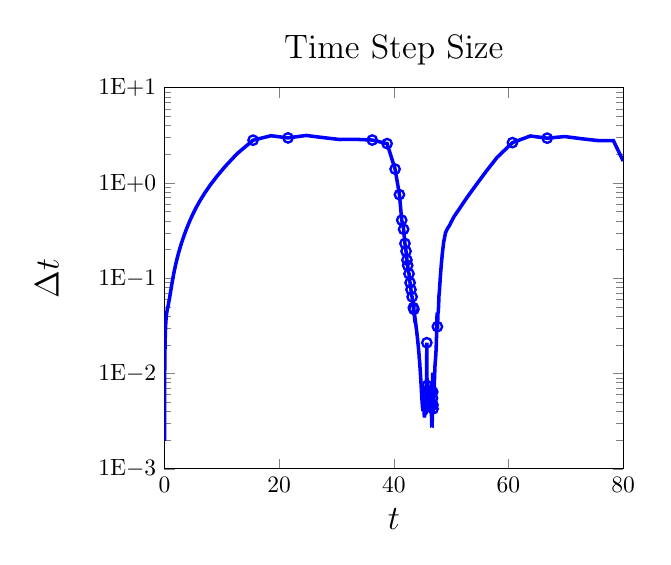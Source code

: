 \begin{tikzpicture}[scale=0.85]

\begin{axis}[
  xmin = 0,
  xmax = 80,
  xtick = {0,20,40,60,80},
  xticklabels = {$0$,$20$,$40$,$60$,$80$},
  xlabel = $t$,
  ymode = log,
  ymin = 1E-3,
  ymax = 1E1,
  ytick = {1E-3,1E-2,1E-1,1E0,1E1},
  yticklabels = {$1$E$-3$,$1$E$-2$,$1$E$-1$,$1$E$+0$,$1$E$+1$},
  ylabel = {$\Delta t$},
  ylabel style = {yshift = 10pt},
  label style = {font=\Large},
  title = {\Large{Time Step Size}}
  ]

% adaptive time step size
\addplot [mark=none,blue,line width=1.5] table{
2.069e-03 2.069e-03
4.032e-03 1.963e-03
6.826e-03 2.793e-03
1.08e-02 3.975e-03
1.608e-02 5.278e-03
2.265e-02 6.574e-03
3.088e-02 8.224e-03
4.093e-02 1.005e-02
5.316e-02 1.224e-02
6.783e-02 1.466e-02
8.525e-02 1.742e-02
1.056e-01 2.039e-02
1.292e-01 2.355e-02
1.56e-01 2.677e-02
1.859e-01 2.997e-02
2.189e-01 3.3e-02
2.548e-01 3.582e-02
2.931e-01 3.837e-02
3.338e-01 4.064e-02
3.764e-01 4.267e-02
4.209e-01 4.45e-02
4.671e-01 4.621e-02
5.15e-01 4.786e-02
5.639e-01 4.894e-02
6.144e-01 5.043e-02
6.669e-01 5.256e-02
7.216e-01 5.468e-02
7.786e-01 5.702e-02
8.383e-01 5.97e-02
9.011e-01 6.273e-02
9.672e-01 6.616e-02
1.037e+00 7.006e-02
1.112e+00 7.45e-02
1.192e+00 7.985e-02
1.278e+00 8.61e-02
1.37e+00 9.254e-02
1.47e+00 9.992e-02
1.579e+00 1.084e-01
1.696e+00 1.178e-01
1.825e+00 1.283e-01
1.965e+00 1.401e-01
2.118e+00 1.533e-01
2.286e+00 1.682e-01
2.471e+00 1.851e-01
2.676e+00 2.044e-01
2.902e+00 2.266e-01
3.155e+00 2.525e-01
3.438e+00 2.829e-01
3.757e+00 3.189e-01
4.119e+00 3.622e-01
4.533e+00 4.145e-01
5.012e+00 4.785e-01
5.569e+00 5.574e-01
6.225e+00 6.558e-01
7.006e+00 7.807e-01
7.95e+00 9.441e-01
9.118e+00 1.168e+00
1.062e+01 1.498e+00
1.264e+01 2.022e+00
1.545e+01 2.81e+00
1.858e+01 3.131e+00
2.155e+01 2.97e+00
2.47e+01 3.152e+00
2.769e+01 2.991e+00
3.055e+01 2.858e+00
3.342e+01 2.869e+00
3.624e+01 2.82e+00
3.883e+01 2.586e+00
4.022e+01 1.397e+00
4.098e+01 7.541e-01
4.138e+01 4.072e-01
4.171e+01 3.262e-01
4.194e+01 2.316e-01
4.213e+01 1.919e-01
4.229e+01 1.551e-01
4.242e+01 1.361e-01
4.254e+01 1.174e-01
4.265e+01 1.114e-01
4.275e+01 9.454e-02
4.284e+01 8.969e-02
4.292e+01 8.006e-02
4.299e+01 7.595e-02
4.306e+01 6.809e-02
4.313e+01 6.46e-02
4.319e+01 6.38e-02
4.325e+01 5.778e-02
4.33e+01 5.481e-02
4.336e+01 5.475e-02
4.341e+01 4.908e-02
4.345e+01 4.656e-02
4.35e+01 4.711e-02
4.354e+01 4.28e-02
4.358e+01 4.06e-02
4.362e+01 4.124e-02
4.367e+01 3.975e-02
4.37e+01 3.787e-02
4.374e+01 3.647e-02
4.377e+01 3.513e-02
4.381e+01 3.385e-02
4.384e+01 3.266e-02
4.387e+01 3.155e-02
4.39e+01 3.049e-02
4.393e+01 2.95e-02
4.396e+01 2.855e-02
4.399e+01 2.766e-02
4.402e+01 2.681e-02
4.404e+01 2.599e-02
4.407e+01 2.522e-02
4.409e+01 2.447e-02
4.412e+01 2.376e-02
4.414e+01 2.308e-02
4.416e+01 2.242e-02
4.418e+01 2.179e-02
4.42e+01 2.118e-02
4.422e+01 2.059e-02
4.424e+01 2.002e-02
4.426e+01 1.947e-02
4.428e+01 1.894e-02
4.43e+01 1.842e-02
4.432e+01 1.792e-02
4.434e+01 1.744e-02
4.435e+01 1.697e-02
4.437e+01 1.652e-02
4.439e+01 1.607e-02
4.44e+01 1.564e-02
4.442e+01 1.521e-02
4.443e+01 1.48e-02
4.444e+01 1.441e-02
4.446e+01 1.429e-02
4.447e+01 1.4e-02
4.449e+01 1.361e-02
4.45e+01 1.328e-02
4.451e+01 1.297e-02
4.453e+01 1.265e-02
4.454e+01 1.235e-02
4.455e+01 1.206e-02
4.456e+01 1.178e-02
4.457e+01 1.15e-02
4.458e+01 1.124e-02
4.46e+01 1.098e-02
4.461e+01 1.073e-02
4.462e+01 1.049e-02
4.463e+01 1.026e-02
4.464e+01 1.003e-02
4.465e+01 9.815e-03
4.466e+01 9.603e-03
4.467e+01 9.398e-03
4.468e+01 9.199e-03
4.468e+01 9.007e-03
4.469e+01 8.864e-03
4.47e+01 8.713e-03
4.471e+01 8.523e-03
4.472e+01 8.354e-03
4.473e+01 8.195e-03
4.473e+01 8.037e-03
4.474e+01 7.884e-03
4.475e+01 7.737e-03
4.476e+01 7.594e-03
4.477e+01 7.456e-03
4.477e+01 7.322e-03
4.478e+01 7.193e-03
4.479e+01 7.067e-03
4.479e+01 6.946e-03
4.48e+01 6.828e-03
4.481e+01 6.714e-03
4.481e+01 6.604e-03
4.482e+01 6.497e-03
4.483e+01 6.394e-03
4.483e+01 6.295e-03
4.484e+01 6.198e-03
4.485e+01 6.105e-03
4.485e+01 6.015e-03
4.486e+01 5.927e-03
4.486e+01 5.843e-03
4.487e+01 5.761e-03
4.487e+01 5.683e-03
4.488e+01 5.606e-03
4.489e+01 5.61e-03
4.489e+01 5.57e-03
4.49e+01 5.476e-03
4.49e+01 5.407e-03
4.491e+01 5.35e-03
4.491e+01 5.288e-03
4.492e+01 5.228e-03
4.492e+01 5.172e-03
4.493e+01 5.117e-03
4.493e+01 5.064e-03
4.494e+01 5.014e-03
4.494e+01 4.965e-03
4.495e+01 4.918e-03
4.495e+01 4.873e-03
4.496e+01 4.83e-03
4.496e+01 4.788e-03
4.497e+01 4.748e-03
4.497e+01 4.682e-03
4.498e+01 4.629e-03
4.498e+01 4.626e-03
4.499e+01 4.623e-03
4.499e+01 4.579e-03
4.5e+01 4.543e-03
4.5e+01 4.514e-03
4.5e+01 4.504e-03
4.501e+01 4.495e-03
4.501e+01 4.471e-03
4.502e+01 4.427e-03
4.502e+01 4.39e-03
4.503e+01 4.378e-03
4.503e+01 4.363e-03
4.504e+01 4.344e-03
4.504e+01 4.328e-03
4.505e+01 4.315e-03
4.505e+01 4.303e-03
4.505e+01 4.291e-03
4.506e+01 4.279e-03
4.506e+01 4.27e-03
4.507e+01 4.265e-03
4.507e+01 4.26e-03
4.508e+01 4.257e-03
4.508e+01 4.255e-03
4.508e+01 4.255e-03
4.509e+01 4.257e-03
4.509e+01 4.261e-03
4.51e+01 4.266e-03
4.51e+01 4.274e-03
4.51e+01 4.283e-03
4.511e+01 4.294e-03
4.511e+01 4.307e-03
4.512e+01 4.322e-03
4.512e+01 4.34e-03
4.513e+01 4.359e-03
4.513e+01 4.381e-03
4.513e+01 4.382e-03
4.514e+01 4.365e-03
4.514e+01 4.399e-03
4.515e+01 4.437e-03
4.515e+01 4.46e-03
4.516e+01 4.486e-03
4.516e+01 4.52e-03
4.517e+01 4.555e-03
4.517e+01 4.59e-03
4.518e+01 4.627e-03
4.518e+01 4.666e-03
4.519e+01 4.705e-03
4.519e+01 4.744e-03
4.519e+01 4.782e-03
4.52e+01 4.818e-03
4.52e+01 4.851e-03
4.521e+01 4.879e-03
4.521e+01 4.9e-03
4.522e+01 4.912e-03
4.522e+01 4.914e-03
4.523e+01 4.895e-03
4.523e+01 4.867e-03
4.524e+01 4.831e-03
4.524e+01 4.778e-03
4.525e+01 4.712e-03
4.525e+01 4.635e-03
4.526e+01 4.552e-03
4.526e+01 4.463e-03
4.527e+01 4.372e-03
4.527e+01 4.282e-03
4.527e+01 4.195e-03
4.528e+01 4.112e-03
4.528e+01 4.035e-03
4.529e+01 3.965e-03
4.529e+01 3.901e-03
4.529e+01 3.845e-03
4.53e+01 3.795e-03
4.53e+01 3.752e-03
4.53e+01 3.716e-03
4.531e+01 3.685e-03
4.531e+01 3.66e-03
4.532e+01 3.64e-03
4.532e+01 3.624e-03
4.532e+01 3.612e-03
4.533e+01 3.605e-03
4.533e+01 3.6e-03
4.533e+01 3.598e-03
4.534e+01 3.598e-03
4.534e+01 3.601e-03
4.535e+01 3.605e-03
4.535e+01 3.61e-03
4.535e+01 3.617e-03
4.536e+01 3.624e-03
4.536e+01 3.632e-03
4.536e+01 3.641e-03
4.537e+01 3.649e-03
4.537e+01 3.658e-03
4.537e+01 3.667e-03
4.538e+01 3.676e-03
4.538e+01 3.686e-03
4.538e+01 3.695e-03
4.539e+01 3.704e-03
4.539e+01 3.713e-03
4.54e+01 3.722e-03
4.54e+01 3.732e-03
4.54e+01 3.741e-03
4.541e+01 3.75e-03
4.541e+01 3.76e-03
4.542e+01 3.77e-03
4.542e+01 3.78e-03
4.542e+01 3.79e-03
4.543e+01 3.801e-03
4.543e+01 3.812e-03
4.543e+01 3.824e-03
4.544e+01 3.836e-03
4.544e+01 3.848e-03
4.545e+01 3.861e-03
4.545e+01 3.874e-03
4.545e+01 3.888e-03
4.546e+01 3.903e-03
4.546e+01 3.918e-03
4.546e+01 3.934e-03
4.547e+01 3.95e-03
4.547e+01 3.968e-03
4.548e+01 3.986e-03
4.548e+01 4.006e-03
4.548e+01 4.026e-03
4.549e+01 4.047e-03
4.549e+01 4.069e-03
4.55e+01 4.093e-03
4.55e+01 4.117e-03
4.551e+01 4.142e-03
4.551e+01 4.169e-03
4.551e+01 4.196e-03
4.552e+01 4.224e-03
4.552e+01 4.255e-03
4.553e+01 4.286e-03
4.553e+01 4.319e-03
4.553e+01 4.354e-03
4.554e+01 4.39e-03
4.554e+01 4.429e-03
4.555e+01 4.47e-03
4.555e+01 4.513e-03
4.556e+01 4.559e-03
4.556e+01 4.607e-03
4.557e+01 4.658e-03
4.557e+01 4.712e-03
4.558e+01 4.77e-03
4.558e+01 4.832e-03
4.559e+01 4.898e-03
4.559e+01 4.968e-03
4.56e+01 5.044e-03
4.56e+01 5.126e-03
4.561e+01 5.214e-03
4.561e+01 5.309e-03
4.562e+01 5.413e-03
4.562e+01 5.526e-03
4.563e+01 5.651e-03
4.563e+01 5.788e-03
4.564e+01 5.941e-03
4.565e+01 6.113e-03
4.565e+01 6.306e-03
4.566e+01 6.527e-03
4.567e+01 6.783e-03
4.567e+01 7.083e-03
4.568e+01 7.442e-03
4.569e+01 7.882e-03
4.57e+01 8.438e-03
4.571e+01 9.172e-03
4.572e+01 1.02e-02
4.573e+01 1.181e-02
4.574e+01 1.479e-02
4.576e+01 2.104e-02
4.577e+01 6.61e-03
4.578e+01 6.271e-03
4.579e+01 8.924e-03
4.579e+01 7.996e-03
4.58e+01 7.585e-03
4.581e+01 7.465e-03
4.582e+01 7.082e-03
4.582e+01 6.848e-03
4.583e+01 6.662e-03
4.584e+01 6.412e-03
4.584e+01 6.185e-03
4.585e+01 6.034e-03
4.585e+01 5.911e-03
4.586e+01 5.779e-03
4.587e+01 5.654e-03
4.587e+01 5.552e-03
4.588e+01 5.464e-03
4.588e+01 5.378e-03
4.589e+01 5.296e-03
4.589e+01 5.224e-03
4.59e+01 5.159e-03
4.59e+01 5.097e-03
4.591e+01 5.039e-03
4.591e+01 4.985e-03
4.592e+01 4.936e-03
4.592e+01 4.89e-03
4.593e+01 4.846e-03
4.593e+01 4.806e-03
4.594e+01 4.769e-03
4.594e+01 4.734e-03
4.595e+01 4.701e-03
4.595e+01 4.67e-03
4.596e+01 4.642e-03
4.596e+01 4.616e-03
4.596e+01 4.592e-03
4.597e+01 4.569e-03
4.597e+01 4.549e-03
4.598e+01 4.53e-03
4.598e+01 4.513e-03
4.599e+01 4.497e-03
4.599e+01 4.483e-03
4.6e+01 4.47e-03
4.6e+01 4.459e-03
4.601e+01 4.449e-03
4.601e+01 4.441e-03
4.601e+01 4.435e-03
4.602e+01 4.429e-03
4.602e+01 4.423e-03
4.603e+01 4.418e-03
4.603e+01 4.412e-03
4.604e+01 4.407e-03
4.604e+01 4.404e-03
4.604e+01 4.402e-03
4.605e+01 4.402e-03
4.605e+01 4.402e-03
4.606e+01 4.405e-03
4.606e+01 4.421e-03
4.607e+01 4.412e-03
4.607e+01 4.402e-03
4.608e+01 4.415e-03
4.608e+01 4.43e-03
4.609e+01 4.438e-03
4.609e+01 4.444e-03
4.609e+01 4.452e-03
4.61e+01 4.459e-03
4.61e+01 4.469e-03
4.611e+01 4.482e-03
4.611e+01 4.497e-03
4.612e+01 4.511e-03
4.612e+01 4.528e-03
4.612e+01 4.546e-03
4.613e+01 4.565e-03
4.613e+01 4.585e-03
4.614e+01 4.607e-03
4.614e+01 4.631e-03
4.615e+01 4.655e-03
4.615e+01 4.671e-03
4.616e+01 4.693e-03
4.616e+01 4.769e-03
4.617e+01 4.863e-03
4.617e+01 4.919e-03
4.618e+01 4.963e-03
4.618e+01 5.028e-03
4.619e+01 5.106e-03
4.619e+01 5.186e-03
4.62e+01 5.274e-03
4.62e+01 5.378e-03
4.621e+01 5.498e-03
4.621e+01 5.634e-03
4.622e+01 5.747e-03
4.623e+01 5.784e-03
4.623e+01 5.74e-03
4.624e+01 5.724e-03
4.624e+01 5.705e-03
4.625e+01 5.703e-03
4.625e+01 5.691e-03
4.626e+01 5.687e-03
4.627e+01 5.683e-03
4.627e+01 5.686e-03
4.628e+01 5.691e-03
4.628e+01 5.699e-03
4.629e+01 5.71e-03
4.629e+01 5.721e-03
4.63e+01 5.747e-03
4.63e+01 5.777e-03
4.631e+01 5.797e-03
4.632e+01 5.823e-03
4.632e+01 5.853e-03
4.633e+01 5.886e-03
4.633e+01 5.923e-03
4.634e+01 5.964e-03
4.635e+01 6.007e-03
4.635e+01 6.054e-03
4.636e+01 6.104e-03
4.636e+01 6.157e-03
4.637e+01 6.212e-03
4.638e+01 6.269e-03
4.638e+01 6.215e-03
4.639e+01 6.073e-03
4.64e+01 5.956e-03
4.64e+01 5.874e-03
4.641e+01 5.82e-03
4.641e+01 5.899e-03
4.642e+01 5.899e-03
4.643e+01 5.923e-03
4.643e+01 6.075e-03
4.644e+01 6.011e-03
4.644e+01 6.223e-03
4.645e+01 6.397e-03
4.646e+01 6.699e-03
4.646e+01 7.088e-03
4.647e+01 7.24e-03
4.648e+01 7.334e-03
4.649e+01 7.455e-03
4.649e+01 7.581e-03
4.65e+01 7.718e-03
4.651e+01 7.861e-03
4.652e+01 6.633e-03
4.652e+01 6.292e-03
4.653e+01 5.633e-03
4.653e+01 5.344e-03
4.654e+01 4.849e-03
4.654e+01 4.6e-03
4.655e+01 4.637e-03
4.655e+01 4.128e-03
4.655e+01 3.916e-03
4.656e+01 4.066e-03
4.656e+01 3.737e-03
4.657e+01 3.545e-03
4.657e+01 3.685e-03
4.657e+01 3.626e-03
4.658e+01 3.468e-03
4.658e+01 3.397e-03
4.658e+01 3.344e-03
4.659e+01 3.276e-03
4.659e+01 3.216e-03
4.659e+01 3.166e-03
4.66e+01 3.118e-03
4.66e+01 3.074e-03
4.66e+01 3.035e-03
4.661e+01 2.999e-03
4.661e+01 2.966e-03
4.661e+01 2.936e-03
4.661e+01 2.909e-03
4.662e+01 2.884e-03
4.662e+01 2.861e-03
4.662e+01 2.841e-03
4.663e+01 2.823e-03
4.663e+01 2.807e-03
4.663e+01 2.793e-03
4.663e+01 2.781e-03
4.664e+01 2.771e-03
4.664e+01 2.762e-03
4.664e+01 2.756e-03
4.665e+01 2.751e-03
4.665e+01 2.748e-03
4.665e+01 2.747e-03
4.665e+01 2.748e-03
4.666e+01 2.751e-03
4.666e+01 2.755e-03
4.666e+01 2.762e-03
4.667e+01 2.77e-03
4.667e+01 2.781e-03
4.667e+01 2.794e-03
4.667e+01 2.809e-03
4.668e+01 2.827e-03
4.668e+01 2.848e-03
4.668e+01 2.871e-03
4.668e+01 2.898e-03
4.669e+01 2.928e-03
4.669e+01 2.961e-03
4.669e+01 2.998e-03
4.67e+01 3.041e-03
4.67e+01 3.088e-03
4.67e+01 3.141e-03
4.671e+01 3.2e-03
4.671e+01 3.267e-03
4.671e+01 3.343e-03
4.672e+01 3.429e-03
4.672e+01 3.527e-03
4.672e+01 3.642e-03
4.673e+01 3.743e-03
4.673e+01 3.879e-03
4.673e+01 4.075e-03
4.674e+01 4.306e-03
4.674e+01 4.586e-03
4.675e+01 4.963e-03
4.675e+01 5.497e-03
4.676e+01 6.325e-03
4.677e+01 7.891e-03
4.678e+01 1.022e-02
4.679e+01 9.102e-03
4.679e+01 6.4e-03
4.68e+01 6.071e-03
4.681e+01 5.398e-03
4.681e+01 5.121e-03
4.682e+01 5.066e-03
4.682e+01 4.863e-03
4.683e+01 4.681e-03
4.683e+01 4.554e-03
4.683e+01 4.451e-03
4.684e+01 4.37e-03
4.684e+01 4.306e-03
4.685e+01 4.255e-03
4.685e+01 4.215e-03
4.686e+01 4.183e-03
4.686e+01 4.16e-03
4.686e+01 4.143e-03
4.687e+01 4.132e-03
4.687e+01 4.127e-03
4.688e+01 4.126e-03
4.688e+01 4.129e-03
4.688e+01 4.137e-03
4.689e+01 4.149e-03
4.689e+01 4.164e-03
4.69e+01 4.183e-03
4.69e+01 4.206e-03
4.691e+01 4.232e-03
4.691e+01 4.262e-03
4.691e+01 4.296e-03
4.692e+01 4.334e-03
4.692e+01 4.375e-03
4.693e+01 4.421e-03
4.693e+01 4.471e-03
4.694e+01 4.526e-03
4.694e+01 4.585e-03
4.694e+01 4.649e-03
4.695e+01 4.718e-03
4.696e+01 4.793e-03
4.696e+01 4.873e-03
4.697e+01 4.96e-03
4.697e+01 5.053e-03
4.697e+01 5.153e-03
4.698e+01 5.261e-03
4.699e+01 5.377e-03
4.699e+01 5.501e-03
4.7e+01 5.635e-03
4.7e+01 5.78e-03
4.701e+01 5.935e-03
4.701e+01 6.102e-03
4.702e+01 6.282e-03
4.703e+01 6.474e-03
4.703e+01 6.679e-03
4.704e+01 6.899e-03
4.705e+01 7.135e-03
4.705e+01 7.387e-03
4.706e+01 7.655e-03
4.707e+01 7.942e-03
4.708e+01 8.246e-03
4.709e+01 8.568e-03
4.71e+01 8.908e-03
4.711e+01 9.264e-03
4.712e+01 9.634e-03
4.713e+01 1.002e-02
4.714e+01 1.04e-02
4.715e+01 1.08e-02
4.716e+01 1.119e-02
4.717e+01 1.157e-02
4.718e+01 1.195e-02
4.719e+01 1.231e-02
4.721e+01 1.265e-02
4.722e+01 1.299e-02
4.723e+01 1.331e-02
4.725e+01 1.363e-02
4.726e+01 1.395e-02
4.728e+01 1.429e-02
4.729e+01 1.466e-02
4.73e+01 1.507e-02
4.732e+01 1.556e-02
4.734e+01 1.613e-02
4.735e+01 1.684e-02
4.737e+01 1.772e-02
4.739e+01 1.886e-02
4.741e+01 2.036e-02
4.743e+01 2.247e-02
4.746e+01 2.557e-02
4.749e+01 3.06e-02
4.753e+01 3.995e-02
4.757e+01 4.34e-02
4.76e+01 3.102e-02
4.763e+01 2.942e-02
4.767e+01 3.872e-02
4.771e+01 4.361e-02
4.776e+01 4.431e-02
4.781e+01 5.11e-02
4.787e+01 6.497e-02
4.795e+01 7.272e-02
4.804e+01 8.85e-02
4.814e+01 1.088e-01
4.828e+01 1.387e-01
4.846e+01 1.815e-01
4.87e+01 2.4e-01
4.901e+01 2.994e-01
4.934e+01 3.308e-01
4.969e+01 3.554e-01
5.009e+01 3.982e-01
5.053e+01 4.459e-01
5.103e+01 4.928e-01
5.158e+01 5.517e-01
5.221e+01 6.289e-01
5.293e+01 7.265e-01
5.379e+01 8.566e-01
5.484e+01 1.044e+00
5.617e+01 1.34e+00
5.804e+01 1.862e+00
6.069e+01 2.65e+00
6.38e+01 3.111e+00
6.675e+01 2.951e+00
6.982e+01 3.069e+00
7.273e+01 2.912e+00
7.552e+01 2.789e+00
7.83e+01 2.78e+00
8.0e+01 1.7e+00
};


\addplot [only marks,blue,mark=o,mark size=2pt,line width=1.0] table{
1.545e+01 2.81e+00
2.155e+01 2.97e+00
3.624e+01 2.82e+00
3.883e+01 2.586e+00
4.022e+01 1.397e+00
4.098e+01 7.541e-01
4.138e+01 4.072e-01
4.171e+01 3.262e-01
4.194e+01 2.316e-01
4.213e+01 1.919e-01
4.229e+01 1.551e-01
4.242e+01 1.361e-01
4.265e+01 1.114e-01
4.284e+01 8.969e-02
4.299e+01 7.595e-02
4.319e+01 6.38e-02
4.341e+01 4.908e-02
4.35e+01 4.711e-02
4.576e+01 2.104e-02
4.577e+01 6.61e-03
4.581e+01 7.465e-03
4.585e+01 6.034e-03
4.645e+01 6.397e-03
4.655e+01 4.637e-03
4.675e+01 5.497e-03
4.679e+01 6.4e-03
4.683e+01 4.681e-03
4.685e+01 4.255e-03
4.76e+01 3.102e-02
6.069e+01 2.65e+00
6.675e+01 2.951e+00
};

% OLD RESULTS
%% adaptive time step size
%\addplot [mark=none,blue,line width=1.5] table{
%4.774e-03 4.774e-03
%9.424e-03 4.65e-03
%1.622e-02 6.794e-03
%2.614e-02 9.926e-03
%4.065e-02 1.45e-02
%6.127e-02 2.062e-02
%8.801e-02 2.674e-02
%1.215e-01 3.353e-02
%1.621e-01 4.058e-02
%2.096e-01 4.752e-02
%2.637e-01 5.406e-02
%3.238e-01 6.015e-02
%3.897e-01 6.59e-02
%4.613e-01 7.156e-02
%5.388e-01 7.746e-02
%6.227e-01 8.397e-02
%7.142e-01 9.143e-02
%8.143e-01 1.002e-01
%9.248e-01 1.105e-01
%1.047e+00 1.226e-01
%1.184e+00 1.367e-01
%1.337e+00 1.53e-01
%1.509e+00 1.72e-01
%1.703e+00 1.94e-01
%1.923e+00 2.198e-01
%2.173e+00 2.505e-01
%2.461e+00 2.873e-01
%2.793e+00 3.325e-01
%3.182e+00 3.889e-01
%3.642e+00 4.6e-01
%4.193e+00 5.51e-01
%4.861e+00 6.683e-01
%5.683e+00 8.215e-01
%6.709e+00 1.026e+00
%8.023e+00 1.314e+00
%9.786e+00 1.763e+00
%1.236e+01 2.575e+00
%1.612e+01 3.763e+00
%2.162e+01 5.497e+00
%2.965e+01 8.031e+00
%3.651e+01 6.857e+00
%4.041e+01 3.903e+00
%4.1e+01 5.861e-01
%4.135e+01 3.543e-01
%4.163e+01 2.727e-01
%4.184e+01 2.155e-01
%4.202e+01 1.789e-01
%4.217e+01 1.53e-01
%4.231e+01 1.338e-01
%4.243e+01 1.19e-01
%4.253e+01 1.073e-01
%4.263e+01 9.773e-02
%4.272e+01 8.98e-02
%4.28e+01 8.312e-02
%4.288e+01 7.74e-02
%4.295e+01 7.245e-02
%4.302e+01 6.812e-02
%4.309e+01 6.43e-02
%4.315e+01 6.09e-02
%4.321e+01 5.932e-02
%4.326e+01 5.503e-02
%4.332e+01 5.36e-02
%4.337e+01 5.023e-02
%4.341e+01 4.892e-02
%4.346e+01 4.621e-02
%4.351e+01 4.501e-02
%4.355e+01 4.277e-02
%4.359e+01 4.166e-02
%4.363e+01 3.98e-02
%4.367e+01 3.877e-02
%4.371e+01 3.719e-02
%4.374e+01 3.622e-02
%4.378e+01 3.487e-02
%4.381e+01 3.396e-02
%4.384e+01 3.278e-02
%4.388e+01 3.193e-02
%4.391e+01 3.09e-02
%4.394e+01 3.01e-02
%4.397e+01 2.918e-02
%4.399e+01 2.842e-02
%4.402e+01 2.761e-02
%4.405e+01 2.689e-02
%4.407e+01 2.616e-02
%4.41e+01 2.548e-02
%4.412e+01 2.481e-02
%4.415e+01 2.417e-02
%4.417e+01 2.418e-02
%4.42e+01 2.356e-02
%4.422e+01 2.295e-02
%4.424e+01 2.236e-02
%4.426e+01 2.179e-02
%4.429e+01 2.124e-02
%4.431e+01 2.07e-02
%4.433e+01 2.018e-02
%4.435e+01 1.968e-02
%4.436e+01 1.919e-02
%4.438e+01 1.871e-02
%4.44e+01 1.825e-02
%4.442e+01 1.78e-02
%4.444e+01 1.736e-02
%4.445e+01 1.693e-02
%4.447e+01 1.651e-02
%4.449e+01 1.61e-02
%4.45e+01 1.57e-02
%4.452e+01 1.53e-02
%4.453e+01 1.492e-02
%4.455e+01 1.455e-02
%4.456e+01 1.418e-02
%4.457e+01 1.382e-02
%4.459e+01 1.347e-02
%4.46e+01 1.312e-02
%4.462e+01 1.278e-02
%4.463e+01 1.245e-02
%4.464e+01 1.213e-02
%4.465e+01 1.151e-02
%4.466e+01 1.121e-02
%4.467e+01 1.121e-02
%4.468e+01 1.093e-02
%4.47e+01 1.065e-02
%4.471e+01 1.037e-02
%4.471e+01 1.01e-02
%4.473e+01 9.843e-03
%4.473e+01 9.592e-03
%4.474e+01 9.349e-03
%4.475e+01 9.114e-03
%4.476e+01 8.888e-03
%4.477e+01 8.67e-03
%4.478e+01 8.461e-03
%4.479e+01 8.259e-03
%4.48e+01 8.066e-03
%4.48e+01 7.88e-03
%4.481e+01 7.702e-03
%4.482e+01 7.532e-03
%4.483e+01 7.369e-03
%4.483e+01 7.212e-03
%4.484e+01 7.063e-03
%4.485e+01 6.92e-03
%4.485e+01 6.783e-03
%4.486e+01 6.653e-03
%4.487e+01 6.528e-03
%4.487e+01 6.409e-03
%4.488e+01 6.296e-03
%4.489e+01 6.187e-03
%4.489e+01 6.084e-03
%4.49e+01 5.985e-03
%4.49e+01 5.891e-03
%4.491e+01 5.801e-03
%4.492e+01 5.716e-03
%4.492e+01 5.634e-03
%4.493e+01 5.556e-03
%4.493e+01 5.482e-03
%4.494e+01 5.412e-03
%4.494e+01 5.345e-03
%4.495e+01 5.281e-03
%4.495e+01 5.221e-03
%4.496e+01 5.163e-03
%4.496e+01 5.109e-03
%4.497e+01 5.057e-03
%4.497e+01 5.008e-03
%4.498e+01 4.962e-03
%4.498e+01 4.918e-03
%4.499e+01 4.877e-03
%4.499e+01 4.839e-03
%4.5e+01 4.803e-03
%4.5e+01 4.769e-03
%4.501e+01 4.738e-03
%4.501e+01 4.709e-03
%4.502e+01 4.683e-03
%4.502e+01 4.659e-03
%4.503e+01 4.638e-03
%4.503e+01 4.618e-03
%4.504e+01 4.602e-03
%4.504e+01 4.588e-03
%4.505e+01 4.576e-03
%4.505e+01 4.567e-03
%4.505e+01 4.561e-03
%4.506e+01 4.558e-03
%4.506e+01 4.558e-03
%4.507e+01 4.561e-03
%4.507e+01 4.567e-03
%4.508e+01 4.578e-03
%4.508e+01 4.592e-03
%4.509e+01 4.611e-03
%4.509e+01 4.634e-03
%4.51e+01 4.663e-03
%4.51e+01 4.697e-03
%4.511e+01 4.738e-03
%4.511e+01 4.786e-03
%4.511e+01 4.842e-03
%4.512e+01 4.907e-03
%4.512e+01 4.981e-03
%4.513e+01 5.067e-03
%4.513e+01 5.164e-03
%4.514e+01 5.275e-03
%4.514e+01 5.399e-03
%4.515e+01 5.538e-03
%4.516e+01 5.69e-03
%4.516e+01 5.853e-03
%4.517e+01 6.024e-03
%4.518e+01 6.192e-03
%4.518e+01 6.348e-03
%4.519e+01 6.476e-03
%4.519e+01 6.56e-03
%4.52e+01 6.59e-03
%4.521e+01 6.563e-03
%4.521e+01 6.486e-03
%4.522e+01 6.373e-03
%4.523e+01 6.241e-03
%4.523e+01 6.103e-03
%4.524e+01 5.969e-03
%4.524e+01 5.845e-03
%4.525e+01 5.734e-03
%4.526e+01 5.636e-03
%4.526e+01 5.551e-03
%4.527e+01 5.479e-03
%4.527e+01 5.417e-03
%4.528e+01 5.365e-03
%4.528e+01 5.322e-03
%4.529e+01 5.286e-03
%4.529e+01 5.257e-03
%4.53e+01 5.234e-03
%4.53e+01 5.217e-03
%4.531e+01 5.204e-03
%4.531e+01 5.195e-03
%4.532e+01 5.19e-03
%4.532e+01 5.188e-03
%4.533e+01 5.19e-03
%4.534e+01 5.195e-03
%4.534e+01 5.203e-03
%4.535e+01 5.213e-03
%4.535e+01 5.226e-03
%4.536e+01 5.242e-03
%4.536e+01 5.26e-03
%4.537e+01 5.28e-03
%4.537e+01 5.303e-03
%4.538e+01 5.329e-03
%4.538e+01 5.356e-03
%4.539e+01 5.386e-03
%4.539e+01 5.419e-03
%4.54e+01 5.455e-03
%4.54e+01 5.493e-03
%4.541e+01 5.534e-03
%4.542e+01 5.579e-03
%4.542e+01 5.626e-03
%4.543e+01 5.677e-03
%4.543e+01 5.731e-03
%4.544e+01 5.79e-03
%4.544e+01 5.853e-03
%4.545e+01 5.92e-03
%4.546e+01 5.992e-03
%4.546e+01 6.07e-03
%4.547e+01 6.153e-03
%4.547e+01 6.244e-03
%4.548e+01 6.341e-03
%4.549e+01 6.447e-03
%4.549e+01 6.562e-03
%4.55e+01 6.688e-03
%4.551e+01 6.826e-03
%4.551e+01 6.977e-03
%4.552e+01 7.144e-03
%4.553e+01 7.331e-03
%4.554e+01 7.539e-03
%4.554e+01 7.775e-03
%4.555e+01 8.044e-03
%4.556e+01 8.354e-03
%4.557e+01 8.716e-03
%4.558e+01 9.148e-03
%4.559e+01 9.673e-03
%4.56e+01 1.033e-02
%4.561e+01 1.119e-02
%4.562e+01 1.238e-02
%4.564e+01 1.418e-02
%4.565e+01 1.74e-02
%4.568e+01 2.543e-02
%4.569e+01 1.515e-02
%4.571e+01 1.364e-02
%4.572e+01 1.233e-02
%4.573e+01 1.148e-02
%4.574e+01 1.088e-02
%4.575e+01 1.06e-02
%4.576e+01 1.012e-02
%4.577e+01 9.853e-03
%4.578e+01 9.866e-03
%4.579e+01 9.676e-03
%4.58e+01 9.533e-03
%4.581e+01 9.429e-03
%4.582e+01 9.358e-03
%4.583e+01 9.316e-03
%4.584e+01 9.298e-03
%4.585e+01 9.302e-03
%4.586e+01 9.324e-03
%4.587e+01 9.361e-03
%4.588e+01 9.411e-03
%4.589e+01 9.47e-03
%4.59e+01 9.535e-03
%4.59e+01 9.604e-03
%4.591e+01 9.673e-03
%4.592e+01 9.741e-03
%4.593e+01 9.807e-03
%4.594e+01 9.868e-03
%4.595e+01 9.926e-03
%4.596e+01 9.981e-03
%4.597e+01 1.004e-02
%4.598e+01 1.009e-02
%4.599e+01 1.016e-02
%4.601e+01 1.023e-02
%4.601e+01 1.032e-02
%4.603e+01 1.043e-02
%4.604e+01 1.035e-02
%4.605e+01 1.009e-02
%4.606e+01 9.906e-03
%4.606e+01 9.731e-03
%4.607e+01 9.581e-03
%4.608e+01 9.45e-03
%4.609e+01 9.337e-03
%4.61e+01 9.241e-03
%4.611e+01 9.161e-03
%4.612e+01 9.096e-03
%4.613e+01 9.046e-03
%4.614e+01 9.009e-03
%4.615e+01 8.986e-03
%4.616e+01 8.976e-03
%4.617e+01 8.979e-03
%4.617e+01 8.995e-03
%4.618e+01 9.024e-03
%4.619e+01 9.065e-03
%4.62e+01 9.118e-03
%4.621e+01 9.184e-03
%4.622e+01 9.261e-03
%4.623e+01 9.35e-03
%4.624e+01 9.448e-03
%4.625e+01 9.557e-03
%4.626e+01 9.674e-03
%4.627e+01 9.798e-03
%4.628e+01 9.928e-03
%4.629e+01 1.006e-02
%4.63e+01 1.02e-02
%4.631e+01 1.035e-02
%4.632e+01 1.051e-02
%4.633e+01 9.697e-03
%4.634e+01 8.796e-03
%4.635e+01 8.091e-03
%4.635e+01 7.532e-03
%4.636e+01 7.074e-03
%4.637e+01 6.693e-03
%4.637e+01 6.519e-03
%4.638e+01 6.081e-03
%4.639e+01 5.923e-03
%4.639e+01 5.633e-03
%4.64e+01 5.486e-03
%4.64e+01 5.288e-03
%4.641e+01 5.15e-03
%4.641e+01 5.148e-03
%4.642e+01 5.016e-03
%4.642e+01 4.9e-03
%4.643e+01 4.797e-03
%4.643e+01 4.705e-03
%4.644e+01 4.623e-03
%4.644e+01 4.551e-03
%4.645e+01 4.487e-03
%4.645e+01 4.431e-03
%4.646e+01 4.383e-03
%4.646e+01 4.342e-03
%4.646e+01 4.308e-03
%4.647e+01 4.28e-03
%4.647e+01 4.259e-03
%4.648e+01 4.244e-03
%4.648e+01 4.235e-03
%4.649e+01 4.232e-03
%4.649e+01 4.237e-03
%4.649e+01 4.248e-03
%4.65e+01 4.266e-03
%4.65e+01 4.291e-03
%4.651e+01 4.325e-03
%4.651e+01 4.368e-03
%4.652e+01 4.42e-03
%4.652e+01 4.483e-03
%4.652e+01 4.559e-03
%4.653e+01 4.648e-03
%4.653e+01 4.754e-03
%4.654e+01 4.88e-03
%4.654e+01 5.029e-03
%4.655e+01 5.206e-03
%4.655e+01 5.42e-03
%4.656e+01 5.68e-03
%4.657e+01 6.004e-03
%4.657e+01 6.415e-03
%4.658e+01 6.957e-03
%4.659e+01 7.709e-03
%4.66e+01 8.845e-03
%4.661e+01 1.085e-02
%4.662e+01 1.511e-02
%4.663e+01 1.214e-02
%4.664e+01 1.0e-02
%4.665e+01 9.061e-03
%4.666e+01 8.489e-03
%4.667e+01 8.268e-03
%4.668e+01 7.839e-03
%4.668e+01 7.636e-03
%4.669e+01 7.647e-03
%4.67e+01 7.52e-03
%4.671e+01 7.422e-03
%4.671e+01 7.363e-03
%4.672e+01 7.332e-03
%4.673e+01 7.326e-03
%4.674e+01 7.344e-03
%4.674e+01 7.384e-03
%4.675e+01 7.446e-03
%4.676e+01 7.53e-03
%4.677e+01 7.638e-03
%4.678e+01 7.772e-03
%4.678e+01 7.934e-03
%4.679e+01 8.127e-03
%4.68e+01 8.357e-03
%4.681e+01 8.628e-03
%4.682e+01 8.95e-03
%4.683e+01 9.333e-03
%4.684e+01 9.791e-03
%4.685e+01 1.034e-02
%4.686e+01 1.102e-02
%4.687e+01 1.187e-02
%4.688e+01 1.296e-02
%4.69e+01 1.441e-02
%4.691e+01 1.647e-02
%4.693e+01 1.969e-02
%4.696e+01 2.588e-02
%4.699e+01 3.14e-02
%4.702e+01 2.888e-02
%4.704e+01 2.539e-02
%4.707e+01 2.339e-02
%4.709e+01 2.207e-02
%4.711e+01 2.149e-02
%4.713e+01 2.023e-02
%4.715e+01 1.971e-02
%4.717e+01 1.893e-02
%4.719e+01 1.843e-02
%4.721e+01 1.84e-02
%4.723e+01 1.796e-02
%4.724e+01 1.759e-02
%4.726e+01 1.732e-02
%4.728e+01 1.714e-02
%4.729e+01 1.707e-02
%4.731e+01 1.711e-02
%4.733e+01 1.728e-02
%4.735e+01 1.759e-02
%4.736e+01 1.807e-02
%4.738e+01 1.875e-02
%4.74e+01 1.968e-02
%4.742e+01 2.092e-02
%4.745e+01 2.258e-02
%4.747e+01 2.481e-02
%4.75e+01 2.782e-02
%4.753e+01 3.2e-02
%4.757e+01 3.795e-02
%4.761e+01 4.684e-02
%4.768e+01 6.112e-02
%4.776e+01 8.707e-02
%4.789e+01 1.272e-01
%4.807e+01 1.783e-01
%4.833e+01 2.606e-01
%4.865e+01 3.246e-01
%4.902e+01 3.705e-01
%4.944e+01 4.165e-01
%4.991e+01 4.685e-01
%5.045e+01 5.365e-01
%5.107e+01 6.277e-01
%5.183e+01 7.546e-01
%5.277e+01 9.416e-01
%5.401e+01 1.239e+00
%5.579e+01 1.778e+00
%5.838e+01 2.598e+00
%6.218e+01 3.796e+00
%6.773e+01 5.546e+00
%7.583e+01 8.102e+00
%8.0e+01 4.171e+00
%};
%
%\addplot [only marks,blue,mark=o,mark size=2pt,line width=1.0] table{
%4.774e-03 4.774e-03
%3.651e+01 6.857e+00
%4.041e+01 3.903e+00
%4.1e+01 5.861e-01
%4.135e+01 3.543e-01
%4.163e+01 2.727e-01
%4.184e+01 2.155e-01
%4.202e+01 1.789e-01
%4.217e+01 1.53e-01
%4.231e+01 1.338e-01
%4.243e+01 1.19e-01
%4.253e+01 1.073e-01
%4.263e+01 9.773e-02
%4.272e+01 8.98e-02
%4.28e+01 8.312e-02
%4.288e+01 7.74e-02
%4.295e+01 7.245e-02
%4.302e+01 6.812e-02
%4.309e+01 6.43e-02
%4.315e+01 6.09e-02
%4.326e+01 5.503e-02
%4.337e+01 5.023e-02
%4.346e+01 4.621e-02
%4.355e+01 4.277e-02
%4.363e+01 3.98e-02
%4.371e+01 3.719e-02
%4.378e+01 3.487e-02
%4.384e+01 3.278e-02
%4.391e+01 3.09e-02
%4.397e+01 2.918e-02
%4.402e+01 2.761e-02
%4.407e+01 2.616e-02
%4.412e+01 2.481e-02
%4.465e+01 1.151e-02
%4.569e+01 1.515e-02
%4.571e+01 1.364e-02
%4.572e+01 1.233e-02
%4.573e+01 1.148e-02
%4.574e+01 1.088e-02
%4.576e+01 1.012e-02
%4.633e+01 9.697e-03
%4.634e+01 8.796e-03
%4.635e+01 8.091e-03
%4.635e+01 7.532e-03
%4.636e+01 7.074e-03
%4.637e+01 6.693e-03
%4.638e+01 6.081e-03
%4.639e+01 5.633e-03
%4.64e+01 5.288e-03
%4.662e+01 1.511e-02
%4.663e+01 1.214e-02
%4.664e+01 1.0e-02
%4.665e+01 9.061e-03
%4.666e+01 8.489e-03
%4.668e+01 7.839e-03
%4.702e+01 2.888e-02
%4.704e+01 2.539e-02
%4.707e+01 2.339e-02
%4.709e+01 2.207e-02
%4.713e+01 2.023e-02
%4.717e+01 1.893e-02
%};

\end{axis}

\end{tikzpicture}


